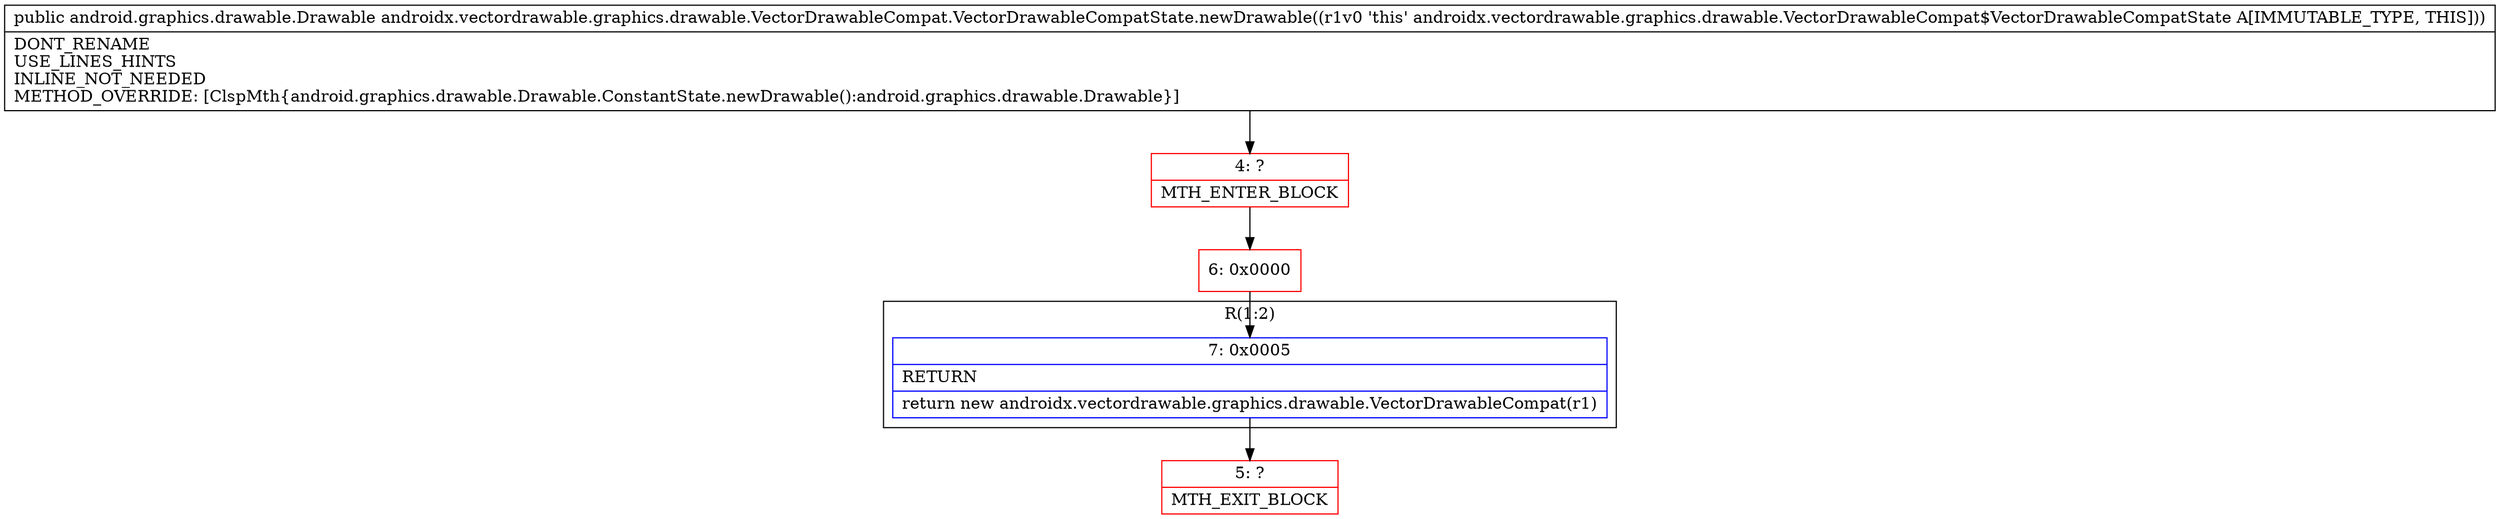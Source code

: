 digraph "CFG forandroidx.vectordrawable.graphics.drawable.VectorDrawableCompat.VectorDrawableCompatState.newDrawable()Landroid\/graphics\/drawable\/Drawable;" {
subgraph cluster_Region_2039479507 {
label = "R(1:2)";
node [shape=record,color=blue];
Node_7 [shape=record,label="{7\:\ 0x0005|RETURN\l|return new androidx.vectordrawable.graphics.drawable.VectorDrawableCompat(r1)\l}"];
}
Node_4 [shape=record,color=red,label="{4\:\ ?|MTH_ENTER_BLOCK\l}"];
Node_6 [shape=record,color=red,label="{6\:\ 0x0000}"];
Node_5 [shape=record,color=red,label="{5\:\ ?|MTH_EXIT_BLOCK\l}"];
MethodNode[shape=record,label="{public android.graphics.drawable.Drawable androidx.vectordrawable.graphics.drawable.VectorDrawableCompat.VectorDrawableCompatState.newDrawable((r1v0 'this' androidx.vectordrawable.graphics.drawable.VectorDrawableCompat$VectorDrawableCompatState A[IMMUTABLE_TYPE, THIS]))  | DONT_RENAME\lUSE_LINES_HINTS\lINLINE_NOT_NEEDED\lMETHOD_OVERRIDE: [ClspMth\{android.graphics.drawable.Drawable.ConstantState.newDrawable():android.graphics.drawable.Drawable\}]\l}"];
MethodNode -> Node_4;Node_7 -> Node_5;
Node_4 -> Node_6;
Node_6 -> Node_7;
}

